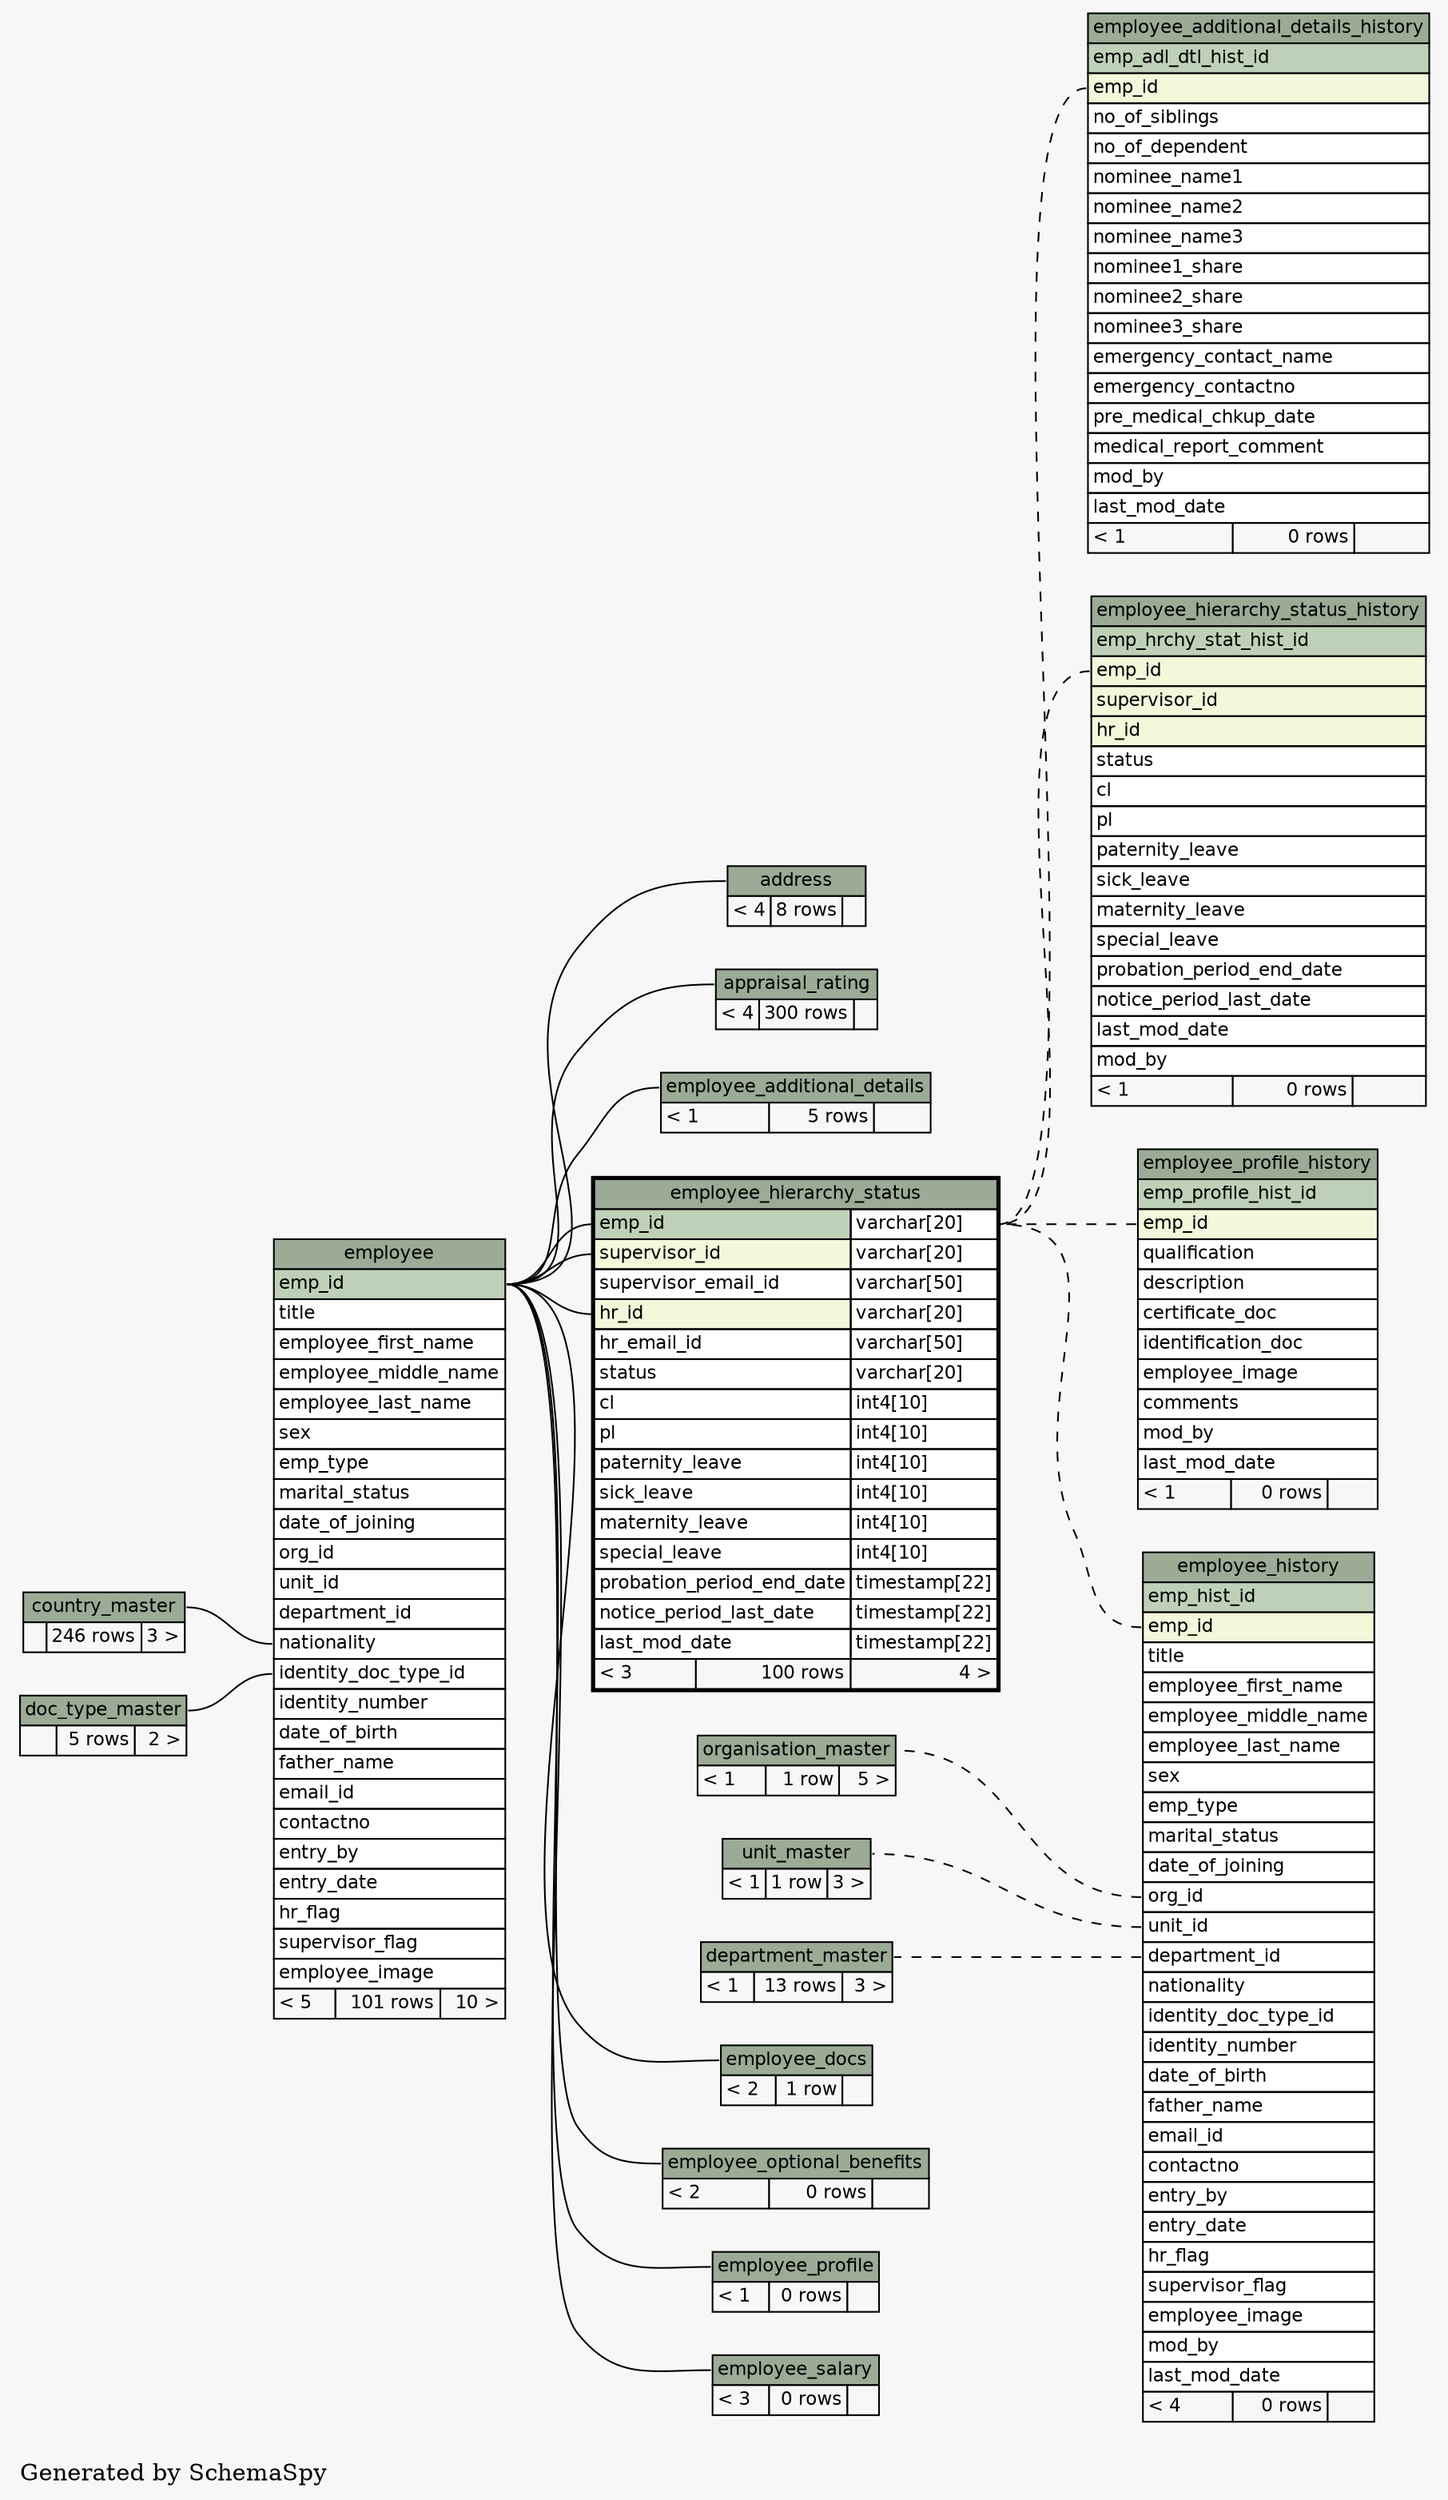 // dot 2.38.0 on Windows 7 6.1
digraph "impliedTwoDegreesRelationshipsGraph" {
  graph [
    rankdir="RL"
    bgcolor="#f7f7f7"
    label="\nGenerated by SchemaSpy"
    labeljust="l"
  ];
  node [
    fontname="Helvetica"
    fontsize="11"
    shape="plaintext"
  ];
  edge [
    arrowsize="0.8"
  ];
  "address":"address.heading":w -> "employee":"emp_id":e [arrowtail=crowtee arrowhead=none];
  "appraisal_rating":"appraisal_rating.heading":w -> "employee":"emp_id":e [arrowtail=crowtee arrowhead=none];
  "employee":"identity_doc_type_id":w -> "doc_type_master":"doc_type_master.heading":e [arrowtail=crowodot arrowhead=none];
  "employee":"nationality":w -> "country_master":"country_master.heading":e [arrowtail=crowodot arrowhead=none];
  "employee_additional_details":"employee_additional_details.heading":w -> "employee":"emp_id":e [arrowtail=tee arrowhead=none];
  "employee_additional_details_history":"emp_id":w -> "employee_hierarchy_status":"emp_id.type":e [arrowtail=crowodot arrowhead=none style=dashed];
  "employee_docs":"employee_docs.heading":w -> "employee":"emp_id":e [arrowtail=crowodot arrowhead=none];
  "employee_hierarchy_status":"emp_id":w -> "employee":"emp_id":e [arrowtail=tee arrowhead=none];
  "employee_hierarchy_status":"hr_id":w -> "employee":"emp_id":e [arrowtail=crowodot arrowhead=none];
  "employee_hierarchy_status":"supervisor_id":w -> "employee":"emp_id":e [arrowtail=crowodot arrowhead=none];
  "employee_hierarchy_status_history":"emp_id":w -> "employee_hierarchy_status":"emp_id.type":e [arrowtail=crowodot arrowhead=none style=dashed];
  "employee_history":"department_id":w -> "department_master":"department_master.heading":e [arrowtail=crowodot arrowhead=none style=dashed];
  "employee_history":"emp_id":w -> "employee_hierarchy_status":"emp_id.type":e [arrowtail=crowodot arrowhead=none style=dashed];
  "employee_history":"org_id":w -> "organisation_master":"organisation_master.heading":e [arrowtail=crowodot arrowhead=none style=dashed];
  "employee_history":"unit_id":w -> "unit_master":"unit_master.heading":e [arrowtail=crowodot arrowhead=none style=dashed];
  "employee_optional_benefits":"employee_optional_benefits.heading":w -> "employee":"emp_id":e [arrowtail=crowodot arrowhead=none];
  "employee_profile":"employee_profile.heading":w -> "employee":"emp_id":e [arrowtail=tee arrowhead=none];
  "employee_profile_history":"emp_id":w -> "employee_hierarchy_status":"emp_id.type":e [arrowtail=crowodot arrowhead=none style=dashed];
  "employee_salary":"employee_salary.heading":w -> "employee":"emp_id":e [arrowtail=crowtee arrowhead=none];
  "address" [
    label=<
    <TABLE BORDER="0" CELLBORDER="1" CELLSPACING="0" BGCOLOR="#ffffff">
      <TR><TD PORT="address.heading" COLSPAN="3" BGCOLOR="#9bab96" ALIGN="CENTER">address</TD></TR>
      <TR><TD ALIGN="LEFT" BGCOLOR="#f7f7f7">&lt; 4</TD><TD ALIGN="RIGHT" BGCOLOR="#f7f7f7">8 rows</TD><TD ALIGN="RIGHT" BGCOLOR="#f7f7f7">  </TD></TR>
    </TABLE>>
    URL="address.html#graph"
    tooltip="address"
  ];
  "appraisal_rating" [
    label=<
    <TABLE BORDER="0" CELLBORDER="1" CELLSPACING="0" BGCOLOR="#ffffff">
      <TR><TD PORT="appraisal_rating.heading" COLSPAN="3" BGCOLOR="#9bab96" ALIGN="CENTER">appraisal_rating</TD></TR>
      <TR><TD ALIGN="LEFT" BGCOLOR="#f7f7f7">&lt; 4</TD><TD ALIGN="RIGHT" BGCOLOR="#f7f7f7">300 rows</TD><TD ALIGN="RIGHT" BGCOLOR="#f7f7f7">  </TD></TR>
    </TABLE>>
    URL="appraisal_rating.html#graph"
    tooltip="appraisal_rating"
  ];
  "country_master" [
    label=<
    <TABLE BORDER="0" CELLBORDER="1" CELLSPACING="0" BGCOLOR="#ffffff">
      <TR><TD PORT="country_master.heading" COLSPAN="3" BGCOLOR="#9bab96" ALIGN="CENTER">country_master</TD></TR>
      <TR><TD ALIGN="LEFT" BGCOLOR="#f7f7f7">  </TD><TD ALIGN="RIGHT" BGCOLOR="#f7f7f7">246 rows</TD><TD ALIGN="RIGHT" BGCOLOR="#f7f7f7">3 &gt;</TD></TR>
    </TABLE>>
    URL="country_master.html#graph"
    tooltip="country_master"
  ];
  "department_master" [
    label=<
    <TABLE BORDER="0" CELLBORDER="1" CELLSPACING="0" BGCOLOR="#ffffff">
      <TR><TD PORT="department_master.heading" COLSPAN="3" BGCOLOR="#9bab96" ALIGN="CENTER">department_master</TD></TR>
      <TR><TD ALIGN="LEFT" BGCOLOR="#f7f7f7">&lt; 1</TD><TD ALIGN="RIGHT" BGCOLOR="#f7f7f7">13 rows</TD><TD ALIGN="RIGHT" BGCOLOR="#f7f7f7">3 &gt;</TD></TR>
    </TABLE>>
    URL="department_master.html#graph"
    tooltip="department_master"
  ];
  "doc_type_master" [
    label=<
    <TABLE BORDER="0" CELLBORDER="1" CELLSPACING="0" BGCOLOR="#ffffff">
      <TR><TD PORT="doc_type_master.heading" COLSPAN="3" BGCOLOR="#9bab96" ALIGN="CENTER">doc_type_master</TD></TR>
      <TR><TD ALIGN="LEFT" BGCOLOR="#f7f7f7">  </TD><TD ALIGN="RIGHT" BGCOLOR="#f7f7f7">5 rows</TD><TD ALIGN="RIGHT" BGCOLOR="#f7f7f7">2 &gt;</TD></TR>
    </TABLE>>
    URL="doc_type_master.html#graph"
    tooltip="doc_type_master"
  ];
  "employee" [
    label=<
    <TABLE BORDER="0" CELLBORDER="1" CELLSPACING="0" BGCOLOR="#ffffff">
      <TR><TD PORT="employee.heading" COLSPAN="3" BGCOLOR="#9bab96" ALIGN="CENTER">employee</TD></TR>
      <TR><TD PORT="emp_id" COLSPAN="3" BGCOLOR="#bed1b8" ALIGN="LEFT">emp_id</TD></TR>
      <TR><TD PORT="title" COLSPAN="3" ALIGN="LEFT">title</TD></TR>
      <TR><TD PORT="employee_first_name" COLSPAN="3" ALIGN="LEFT">employee_first_name</TD></TR>
      <TR><TD PORT="employee_middle_name" COLSPAN="3" ALIGN="LEFT">employee_middle_name</TD></TR>
      <TR><TD PORT="employee_last_name" COLSPAN="3" ALIGN="LEFT">employee_last_name</TD></TR>
      <TR><TD PORT="sex" COLSPAN="3" ALIGN="LEFT">sex</TD></TR>
      <TR><TD PORT="emp_type" COLSPAN="3" ALIGN="LEFT">emp_type</TD></TR>
      <TR><TD PORT="marital_status" COLSPAN="3" ALIGN="LEFT">marital_status</TD></TR>
      <TR><TD PORT="date_of_joining" COLSPAN="3" ALIGN="LEFT">date_of_joining</TD></TR>
      <TR><TD PORT="org_id" COLSPAN="3" ALIGN="LEFT">org_id</TD></TR>
      <TR><TD PORT="unit_id" COLSPAN="3" ALIGN="LEFT">unit_id</TD></TR>
      <TR><TD PORT="department_id" COLSPAN="3" ALIGN="LEFT">department_id</TD></TR>
      <TR><TD PORT="nationality" COLSPAN="3" ALIGN="LEFT">nationality</TD></TR>
      <TR><TD PORT="identity_doc_type_id" COLSPAN="3" ALIGN="LEFT">identity_doc_type_id</TD></TR>
      <TR><TD PORT="identity_number" COLSPAN="3" ALIGN="LEFT">identity_number</TD></TR>
      <TR><TD PORT="date_of_birth" COLSPAN="3" ALIGN="LEFT">date_of_birth</TD></TR>
      <TR><TD PORT="father_name" COLSPAN="3" ALIGN="LEFT">father_name</TD></TR>
      <TR><TD PORT="email_id" COLSPAN="3" ALIGN="LEFT">email_id</TD></TR>
      <TR><TD PORT="contactno" COLSPAN="3" ALIGN="LEFT">contactno</TD></TR>
      <TR><TD PORT="entry_by" COLSPAN="3" ALIGN="LEFT">entry_by</TD></TR>
      <TR><TD PORT="entry_date" COLSPAN="3" ALIGN="LEFT">entry_date</TD></TR>
      <TR><TD PORT="hr_flag" COLSPAN="3" ALIGN="LEFT">hr_flag</TD></TR>
      <TR><TD PORT="supervisor_flag" COLSPAN="3" ALIGN="LEFT">supervisor_flag</TD></TR>
      <TR><TD PORT="employee_image" COLSPAN="3" ALIGN="LEFT">employee_image</TD></TR>
      <TR><TD ALIGN="LEFT" BGCOLOR="#f7f7f7">&lt; 5</TD><TD ALIGN="RIGHT" BGCOLOR="#f7f7f7">101 rows</TD><TD ALIGN="RIGHT" BGCOLOR="#f7f7f7">10 &gt;</TD></TR>
    </TABLE>>
    URL="employee.html#graph"
    tooltip="employee"
  ];
  "employee_additional_details" [
    label=<
    <TABLE BORDER="0" CELLBORDER="1" CELLSPACING="0" BGCOLOR="#ffffff">
      <TR><TD PORT="employee_additional_details.heading" COLSPAN="3" BGCOLOR="#9bab96" ALIGN="CENTER">employee_additional_details</TD></TR>
      <TR><TD ALIGN="LEFT" BGCOLOR="#f7f7f7">&lt; 1</TD><TD ALIGN="RIGHT" BGCOLOR="#f7f7f7">5 rows</TD><TD ALIGN="RIGHT" BGCOLOR="#f7f7f7">  </TD></TR>
    </TABLE>>
    URL="employee_additional_details.html#graph"
    tooltip="employee_additional_details"
  ];
  "employee_additional_details_history" [
    label=<
    <TABLE BORDER="0" CELLBORDER="1" CELLSPACING="0" BGCOLOR="#ffffff">
      <TR><TD PORT="employee_additional_details_history.heading" COLSPAN="3" BGCOLOR="#9bab96" ALIGN="CENTER">employee_additional_details_history</TD></TR>
      <TR><TD PORT="emp_adl_dtl_hist_id" COLSPAN="3" BGCOLOR="#bed1b8" ALIGN="LEFT">emp_adl_dtl_hist_id</TD></TR>
      <TR><TD PORT="emp_id" COLSPAN="3" BGCOLOR="#f4f7da" ALIGN="LEFT">emp_id</TD></TR>
      <TR><TD PORT="no_of_siblings" COLSPAN="3" ALIGN="LEFT">no_of_siblings</TD></TR>
      <TR><TD PORT="no_of_dependent" COLSPAN="3" ALIGN="LEFT">no_of_dependent</TD></TR>
      <TR><TD PORT="nominee_name1" COLSPAN="3" ALIGN="LEFT">nominee_name1</TD></TR>
      <TR><TD PORT="nominee_name2" COLSPAN="3" ALIGN="LEFT">nominee_name2</TD></TR>
      <TR><TD PORT="nominee_name3" COLSPAN="3" ALIGN="LEFT">nominee_name3</TD></TR>
      <TR><TD PORT="nominee1_share" COLSPAN="3" ALIGN="LEFT">nominee1_share</TD></TR>
      <TR><TD PORT="nominee2_share" COLSPAN="3" ALIGN="LEFT">nominee2_share</TD></TR>
      <TR><TD PORT="nominee3_share" COLSPAN="3" ALIGN="LEFT">nominee3_share</TD></TR>
      <TR><TD PORT="emergency_contact_name" COLSPAN="3" ALIGN="LEFT">emergency_contact_name</TD></TR>
      <TR><TD PORT="emergency_contactno" COLSPAN="3" ALIGN="LEFT">emergency_contactno</TD></TR>
      <TR><TD PORT="pre_medical_chkup_date" COLSPAN="3" ALIGN="LEFT">pre_medical_chkup_date</TD></TR>
      <TR><TD PORT="medical_report_comment" COLSPAN="3" ALIGN="LEFT">medical_report_comment</TD></TR>
      <TR><TD PORT="mod_by" COLSPAN="3" ALIGN="LEFT">mod_by</TD></TR>
      <TR><TD PORT="last_mod_date" COLSPAN="3" ALIGN="LEFT">last_mod_date</TD></TR>
      <TR><TD ALIGN="LEFT" BGCOLOR="#f7f7f7">&lt; 1</TD><TD ALIGN="RIGHT" BGCOLOR="#f7f7f7">0 rows</TD><TD ALIGN="RIGHT" BGCOLOR="#f7f7f7">  </TD></TR>
    </TABLE>>
    URL="employee_additional_details_history.html#graph"
    tooltip="employee_additional_details_history"
  ];
  "employee_docs" [
    label=<
    <TABLE BORDER="0" CELLBORDER="1" CELLSPACING="0" BGCOLOR="#ffffff">
      <TR><TD PORT="employee_docs.heading" COLSPAN="3" BGCOLOR="#9bab96" ALIGN="CENTER">employee_docs</TD></TR>
      <TR><TD ALIGN="LEFT" BGCOLOR="#f7f7f7">&lt; 2</TD><TD ALIGN="RIGHT" BGCOLOR="#f7f7f7">1 row</TD><TD ALIGN="RIGHT" BGCOLOR="#f7f7f7">  </TD></TR>
    </TABLE>>
    URL="employee_docs.html#graph"
    tooltip="employee_docs"
  ];
  "employee_hierarchy_status" [
    label=<
    <TABLE BORDER="2" CELLBORDER="1" CELLSPACING="0" BGCOLOR="#ffffff">
      <TR><TD PORT="employee_hierarchy_status.heading" COLSPAN="3" BGCOLOR="#9bab96" ALIGN="CENTER">employee_hierarchy_status</TD></TR>
      <TR><TD PORT="emp_id" COLSPAN="2" BGCOLOR="#bed1b8" ALIGN="LEFT">emp_id</TD><TD PORT="emp_id.type" ALIGN="LEFT">varchar[20]</TD></TR>
      <TR><TD PORT="supervisor_id" COLSPAN="2" BGCOLOR="#f4f7da" ALIGN="LEFT">supervisor_id</TD><TD PORT="supervisor_id.type" ALIGN="LEFT">varchar[20]</TD></TR>
      <TR><TD PORT="supervisor_email_id" COLSPAN="2" ALIGN="LEFT">supervisor_email_id</TD><TD PORT="supervisor_email_id.type" ALIGN="LEFT">varchar[50]</TD></TR>
      <TR><TD PORT="hr_id" COLSPAN="2" BGCOLOR="#f4f7da" ALIGN="LEFT">hr_id</TD><TD PORT="hr_id.type" ALIGN="LEFT">varchar[20]</TD></TR>
      <TR><TD PORT="hr_email_id" COLSPAN="2" ALIGN="LEFT">hr_email_id</TD><TD PORT="hr_email_id.type" ALIGN="LEFT">varchar[50]</TD></TR>
      <TR><TD PORT="status" COLSPAN="2" ALIGN="LEFT">status</TD><TD PORT="status.type" ALIGN="LEFT">varchar[20]</TD></TR>
      <TR><TD PORT="cl" COLSPAN="2" ALIGN="LEFT">cl</TD><TD PORT="cl.type" ALIGN="LEFT">int4[10]</TD></TR>
      <TR><TD PORT="pl" COLSPAN="2" ALIGN="LEFT">pl</TD><TD PORT="pl.type" ALIGN="LEFT">int4[10]</TD></TR>
      <TR><TD PORT="paternity_leave" COLSPAN="2" ALIGN="LEFT">paternity_leave</TD><TD PORT="paternity_leave.type" ALIGN="LEFT">int4[10]</TD></TR>
      <TR><TD PORT="sick_leave" COLSPAN="2" ALIGN="LEFT">sick_leave</TD><TD PORT="sick_leave.type" ALIGN="LEFT">int4[10]</TD></TR>
      <TR><TD PORT="maternity_leave" COLSPAN="2" ALIGN="LEFT">maternity_leave</TD><TD PORT="maternity_leave.type" ALIGN="LEFT">int4[10]</TD></TR>
      <TR><TD PORT="special_leave" COLSPAN="2" ALIGN="LEFT">special_leave</TD><TD PORT="special_leave.type" ALIGN="LEFT">int4[10]</TD></TR>
      <TR><TD PORT="probation_period_end_date" COLSPAN="2" ALIGN="LEFT">probation_period_end_date</TD><TD PORT="probation_period_end_date.type" ALIGN="LEFT">timestamp[22]</TD></TR>
      <TR><TD PORT="notice_period_last_date" COLSPAN="2" ALIGN="LEFT">notice_period_last_date</TD><TD PORT="notice_period_last_date.type" ALIGN="LEFT">timestamp[22]</TD></TR>
      <TR><TD PORT="last_mod_date" COLSPAN="2" ALIGN="LEFT">last_mod_date</TD><TD PORT="last_mod_date.type" ALIGN="LEFT">timestamp[22]</TD></TR>
      <TR><TD ALIGN="LEFT" BGCOLOR="#f7f7f7">&lt; 3</TD><TD ALIGN="RIGHT" BGCOLOR="#f7f7f7">100 rows</TD><TD ALIGN="RIGHT" BGCOLOR="#f7f7f7">4 &gt;</TD></TR>
    </TABLE>>
    URL="employee_hierarchy_status.html#"
    tooltip="employee_hierarchy_status"
  ];
  "employee_hierarchy_status_history" [
    label=<
    <TABLE BORDER="0" CELLBORDER="1" CELLSPACING="0" BGCOLOR="#ffffff">
      <TR><TD PORT="employee_hierarchy_status_history.heading" COLSPAN="3" BGCOLOR="#9bab96" ALIGN="CENTER">employee_hierarchy_status_history</TD></TR>
      <TR><TD PORT="emp_hrchy_stat_hist_id" COLSPAN="3" BGCOLOR="#bed1b8" ALIGN="LEFT">emp_hrchy_stat_hist_id</TD></TR>
      <TR><TD PORT="emp_id" COLSPAN="3" BGCOLOR="#f4f7da" ALIGN="LEFT">emp_id</TD></TR>
      <TR><TD PORT="supervisor_id" COLSPAN="3" BGCOLOR="#f4f7da" ALIGN="LEFT">supervisor_id</TD></TR>
      <TR><TD PORT="hr_id" COLSPAN="3" BGCOLOR="#f4f7da" ALIGN="LEFT">hr_id</TD></TR>
      <TR><TD PORT="status" COLSPAN="3" ALIGN="LEFT">status</TD></TR>
      <TR><TD PORT="cl" COLSPAN="3" ALIGN="LEFT">cl</TD></TR>
      <TR><TD PORT="pl" COLSPAN="3" ALIGN="LEFT">pl</TD></TR>
      <TR><TD PORT="paternity_leave" COLSPAN="3" ALIGN="LEFT">paternity_leave</TD></TR>
      <TR><TD PORT="sick_leave" COLSPAN="3" ALIGN="LEFT">sick_leave</TD></TR>
      <TR><TD PORT="maternity_leave" COLSPAN="3" ALIGN="LEFT">maternity_leave</TD></TR>
      <TR><TD PORT="special_leave" COLSPAN="3" ALIGN="LEFT">special_leave</TD></TR>
      <TR><TD PORT="probation_period_end_date" COLSPAN="3" ALIGN="LEFT">probation_period_end_date</TD></TR>
      <TR><TD PORT="notice_period_last_date" COLSPAN="3" ALIGN="LEFT">notice_period_last_date</TD></TR>
      <TR><TD PORT="last_mod_date" COLSPAN="3" ALIGN="LEFT">last_mod_date</TD></TR>
      <TR><TD PORT="mod_by" COLSPAN="3" ALIGN="LEFT">mod_by</TD></TR>
      <TR><TD ALIGN="LEFT" BGCOLOR="#f7f7f7">&lt; 1</TD><TD ALIGN="RIGHT" BGCOLOR="#f7f7f7">0 rows</TD><TD ALIGN="RIGHT" BGCOLOR="#f7f7f7">  </TD></TR>
    </TABLE>>
    URL="employee_hierarchy_status_history.html#graph"
    tooltip="employee_hierarchy_status_history"
  ];
  "employee_history" [
    label=<
    <TABLE BORDER="0" CELLBORDER="1" CELLSPACING="0" BGCOLOR="#ffffff">
      <TR><TD PORT="employee_history.heading" COLSPAN="3" BGCOLOR="#9bab96" ALIGN="CENTER">employee_history</TD></TR>
      <TR><TD PORT="emp_hist_id" COLSPAN="3" BGCOLOR="#bed1b8" ALIGN="LEFT">emp_hist_id</TD></TR>
      <TR><TD PORT="emp_id" COLSPAN="3" BGCOLOR="#f4f7da" ALIGN="LEFT">emp_id</TD></TR>
      <TR><TD PORT="title" COLSPAN="3" ALIGN="LEFT">title</TD></TR>
      <TR><TD PORT="employee_first_name" COLSPAN="3" ALIGN="LEFT">employee_first_name</TD></TR>
      <TR><TD PORT="employee_middle_name" COLSPAN="3" ALIGN="LEFT">employee_middle_name</TD></TR>
      <TR><TD PORT="employee_last_name" COLSPAN="3" ALIGN="LEFT">employee_last_name</TD></TR>
      <TR><TD PORT="sex" COLSPAN="3" ALIGN="LEFT">sex</TD></TR>
      <TR><TD PORT="emp_type" COLSPAN="3" ALIGN="LEFT">emp_type</TD></TR>
      <TR><TD PORT="marital_status" COLSPAN="3" ALIGN="LEFT">marital_status</TD></TR>
      <TR><TD PORT="date_of_joining" COLSPAN="3" ALIGN="LEFT">date_of_joining</TD></TR>
      <TR><TD PORT="org_id" COLSPAN="3" ALIGN="LEFT">org_id</TD></TR>
      <TR><TD PORT="unit_id" COLSPAN="3" ALIGN="LEFT">unit_id</TD></TR>
      <TR><TD PORT="department_id" COLSPAN="3" ALIGN="LEFT">department_id</TD></TR>
      <TR><TD PORT="nationality" COLSPAN="3" ALIGN="LEFT">nationality</TD></TR>
      <TR><TD PORT="identity_doc_type_id" COLSPAN="3" ALIGN="LEFT">identity_doc_type_id</TD></TR>
      <TR><TD PORT="identity_number" COLSPAN="3" ALIGN="LEFT">identity_number</TD></TR>
      <TR><TD PORT="date_of_birth" COLSPAN="3" ALIGN="LEFT">date_of_birth</TD></TR>
      <TR><TD PORT="father_name" COLSPAN="3" ALIGN="LEFT">father_name</TD></TR>
      <TR><TD PORT="email_id" COLSPAN="3" ALIGN="LEFT">email_id</TD></TR>
      <TR><TD PORT="contactno" COLSPAN="3" ALIGN="LEFT">contactno</TD></TR>
      <TR><TD PORT="entry_by" COLSPAN="3" ALIGN="LEFT">entry_by</TD></TR>
      <TR><TD PORT="entry_date" COLSPAN="3" ALIGN="LEFT">entry_date</TD></TR>
      <TR><TD PORT="hr_flag" COLSPAN="3" ALIGN="LEFT">hr_flag</TD></TR>
      <TR><TD PORT="supervisor_flag" COLSPAN="3" ALIGN="LEFT">supervisor_flag</TD></TR>
      <TR><TD PORT="employee_image" COLSPAN="3" ALIGN="LEFT">employee_image</TD></TR>
      <TR><TD PORT="mod_by" COLSPAN="3" ALIGN="LEFT">mod_by</TD></TR>
      <TR><TD PORT="last_mod_date" COLSPAN="3" ALIGN="LEFT">last_mod_date</TD></TR>
      <TR><TD ALIGN="LEFT" BGCOLOR="#f7f7f7">&lt; 4</TD><TD ALIGN="RIGHT" BGCOLOR="#f7f7f7">0 rows</TD><TD ALIGN="RIGHT" BGCOLOR="#f7f7f7">  </TD></TR>
    </TABLE>>
    URL="employee_history.html#graph"
    tooltip="employee_history"
  ];
  "employee_optional_benefits" [
    label=<
    <TABLE BORDER="0" CELLBORDER="1" CELLSPACING="0" BGCOLOR="#ffffff">
      <TR><TD PORT="employee_optional_benefits.heading" COLSPAN="3" BGCOLOR="#9bab96" ALIGN="CENTER">employee_optional_benefits</TD></TR>
      <TR><TD ALIGN="LEFT" BGCOLOR="#f7f7f7">&lt; 2</TD><TD ALIGN="RIGHT" BGCOLOR="#f7f7f7">0 rows</TD><TD ALIGN="RIGHT" BGCOLOR="#f7f7f7">  </TD></TR>
    </TABLE>>
    URL="employee_optional_benefits.html#graph"
    tooltip="employee_optional_benefits"
  ];
  "employee_profile" [
    label=<
    <TABLE BORDER="0" CELLBORDER="1" CELLSPACING="0" BGCOLOR="#ffffff">
      <TR><TD PORT="employee_profile.heading" COLSPAN="3" BGCOLOR="#9bab96" ALIGN="CENTER">employee_profile</TD></TR>
      <TR><TD ALIGN="LEFT" BGCOLOR="#f7f7f7">&lt; 1</TD><TD ALIGN="RIGHT" BGCOLOR="#f7f7f7">0 rows</TD><TD ALIGN="RIGHT" BGCOLOR="#f7f7f7">  </TD></TR>
    </TABLE>>
    URL="employee_profile.html#graph"
    tooltip="employee_profile"
  ];
  "employee_profile_history" [
    label=<
    <TABLE BORDER="0" CELLBORDER="1" CELLSPACING="0" BGCOLOR="#ffffff">
      <TR><TD PORT="employee_profile_history.heading" COLSPAN="3" BGCOLOR="#9bab96" ALIGN="CENTER">employee_profile_history</TD></TR>
      <TR><TD PORT="emp_profile_hist_id" COLSPAN="3" BGCOLOR="#bed1b8" ALIGN="LEFT">emp_profile_hist_id</TD></TR>
      <TR><TD PORT="emp_id" COLSPAN="3" BGCOLOR="#f4f7da" ALIGN="LEFT">emp_id</TD></TR>
      <TR><TD PORT="qualification" COLSPAN="3" ALIGN="LEFT">qualification</TD></TR>
      <TR><TD PORT="description" COLSPAN="3" ALIGN="LEFT">description</TD></TR>
      <TR><TD PORT="certificate_doc" COLSPAN="3" ALIGN="LEFT">certificate_doc</TD></TR>
      <TR><TD PORT="identification_doc" COLSPAN="3" ALIGN="LEFT">identification_doc</TD></TR>
      <TR><TD PORT="employee_image" COLSPAN="3" ALIGN="LEFT">employee_image</TD></TR>
      <TR><TD PORT="comments" COLSPAN="3" ALIGN="LEFT">comments</TD></TR>
      <TR><TD PORT="mod_by" COLSPAN="3" ALIGN="LEFT">mod_by</TD></TR>
      <TR><TD PORT="last_mod_date" COLSPAN="3" ALIGN="LEFT">last_mod_date</TD></TR>
      <TR><TD ALIGN="LEFT" BGCOLOR="#f7f7f7">&lt; 1</TD><TD ALIGN="RIGHT" BGCOLOR="#f7f7f7">0 rows</TD><TD ALIGN="RIGHT" BGCOLOR="#f7f7f7">  </TD></TR>
    </TABLE>>
    URL="employee_profile_history.html#graph"
    tooltip="employee_profile_history"
  ];
  "employee_salary" [
    label=<
    <TABLE BORDER="0" CELLBORDER="1" CELLSPACING="0" BGCOLOR="#ffffff">
      <TR><TD PORT="employee_salary.heading" COLSPAN="3" BGCOLOR="#9bab96" ALIGN="CENTER">employee_salary</TD></TR>
      <TR><TD ALIGN="LEFT" BGCOLOR="#f7f7f7">&lt; 3</TD><TD ALIGN="RIGHT" BGCOLOR="#f7f7f7">0 rows</TD><TD ALIGN="RIGHT" BGCOLOR="#f7f7f7">  </TD></TR>
    </TABLE>>
    URL="employee_salary.html#graph"
    tooltip="employee_salary"
  ];
  "organisation_master" [
    label=<
    <TABLE BORDER="0" CELLBORDER="1" CELLSPACING="0" BGCOLOR="#ffffff">
      <TR><TD PORT="organisation_master.heading" COLSPAN="3" BGCOLOR="#9bab96" ALIGN="CENTER">organisation_master</TD></TR>
      <TR><TD ALIGN="LEFT" BGCOLOR="#f7f7f7">&lt; 1</TD><TD ALIGN="RIGHT" BGCOLOR="#f7f7f7">1 row</TD><TD ALIGN="RIGHT" BGCOLOR="#f7f7f7">5 &gt;</TD></TR>
    </TABLE>>
    URL="organisation_master.html#graph"
    tooltip="organisation_master"
  ];
  "unit_master" [
    label=<
    <TABLE BORDER="0" CELLBORDER="1" CELLSPACING="0" BGCOLOR="#ffffff">
      <TR><TD PORT="unit_master.heading" COLSPAN="3" BGCOLOR="#9bab96" ALIGN="CENTER">unit_master</TD></TR>
      <TR><TD ALIGN="LEFT" BGCOLOR="#f7f7f7">&lt; 1</TD><TD ALIGN="RIGHT" BGCOLOR="#f7f7f7">1 row</TD><TD ALIGN="RIGHT" BGCOLOR="#f7f7f7">3 &gt;</TD></TR>
    </TABLE>>
    URL="unit_master.html#graph"
    tooltip="unit_master"
  ];
}
